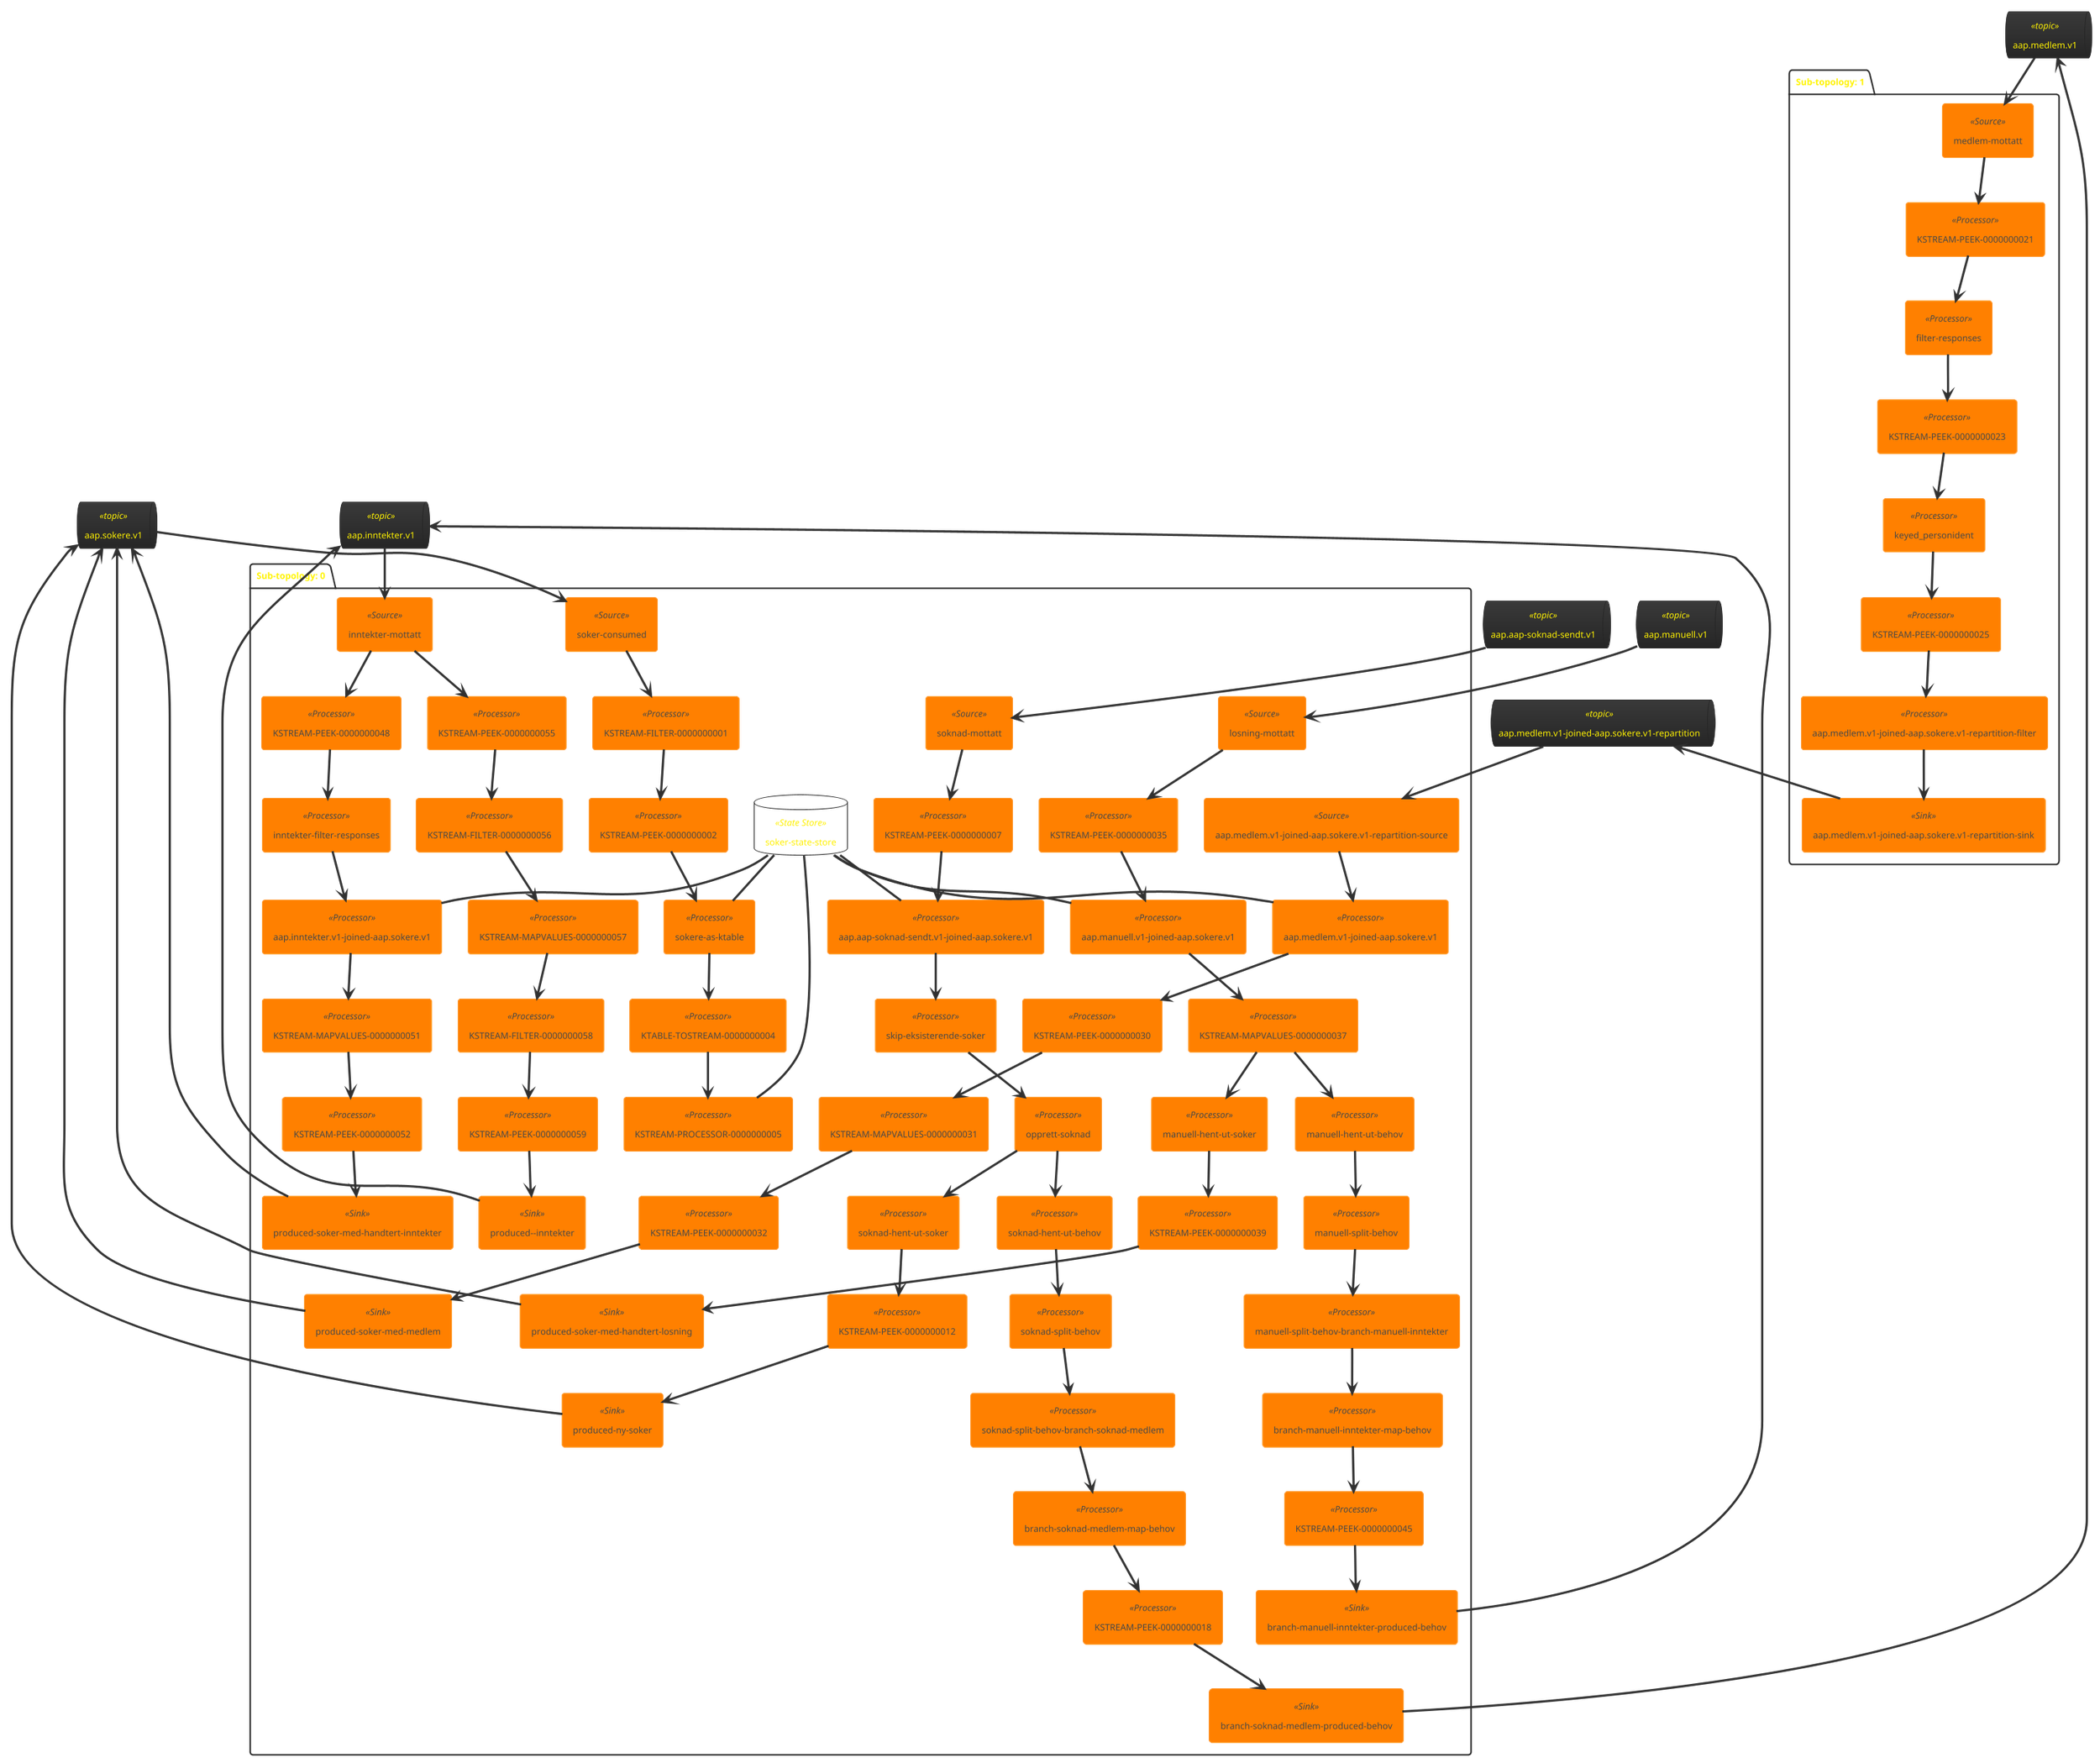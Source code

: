 @startuml
!theme black-knight
queue "aap.inntekter.v1" <<topic>> as aap_inntekter_v1
queue "aap.medlem.v1" <<topic>> as aap_medlem_v1
queue "aap.sokere.v1" <<topic>> as aap_sokere_v1
queue "aap.aap-soknad-sendt.v1" <<topic>> as aap_aap_soknad_sendt_v1
queue "aap.manuell.v1" <<topic>> as aap_manuell_v1
queue "aap.medlem.v1-joined-aap.sokere.v1-repartition" <<topic>> as aap_medlem_v1_joined_aap_sokere_v1_repartition
package "Sub-topology: 0" {
	database "soker-state-store" <<State Store>> as soker_state_store
	agent "soknad-mottatt" <<Source>> as soknad_mottatt
	agent "KSTREAM-PEEK-0000000007" <<Processor>> as KSTREAM_PEEK_0000000007
	agent "inntekter-mottatt" <<Source>> as inntekter_mottatt
	agent "losning-mottatt" <<Source>> as losning_mottatt
	agent "KSTREAM-PEEK-0000000035" <<Processor>> as KSTREAM_PEEK_0000000035
	agent "aap.aap-soknad-sendt.v1-joined-aap.sokere.v1" <<Processor>> as aap_aap_soknad_sendt_v1_joined_aap_sokere_v1
	agent "aap.manuell.v1-joined-aap.sokere.v1" <<Processor>> as aap_manuell_v1_joined_aap_sokere_v1
	agent "skip-eksisterende-soker" <<Processor>> as skip_eksisterende_soker
	agent "KSTREAM-MAPVALUES-0000000037" <<Processor>> as KSTREAM_MAPVALUES_0000000037
	agent "opprett-soknad" <<Processor>> as opprett_soknad
	agent "KSTREAM-PEEK-0000000048" <<Processor>> as KSTREAM_PEEK_0000000048
	agent "KSTREAM-PEEK-0000000055" <<Processor>> as KSTREAM_PEEK_0000000055
	agent "aap.medlem.v1-joined-aap.sokere.v1-repartition-source" <<Source>> as aap_medlem_v1_joined_aap_sokere_v1_repartition_source
	agent "manuell-hent-ut-behov" <<Processor>> as manuell_hent_ut_behov
	agent "soker-consumed" <<Source>> as soker_consumed
	agent "soknad-hent-ut-behov" <<Processor>> as soknad_hent_ut_behov
	agent "KSTREAM-FILTER-0000000001" <<Processor>> as KSTREAM_FILTER_0000000001
	agent "KSTREAM-FILTER-0000000056" <<Processor>> as KSTREAM_FILTER_0000000056
	agent "aap.medlem.v1-joined-aap.sokere.v1" <<Processor>> as aap_medlem_v1_joined_aap_sokere_v1
	agent "inntekter-filter-responses" <<Processor>> as inntekter_filter_responses
	agent "manuell-split-behov" <<Processor>> as manuell_split_behov
	agent "soknad-split-behov" <<Processor>> as soknad_split_behov
	agent "KSTREAM-MAPVALUES-0000000057" <<Processor>> as KSTREAM_MAPVALUES_0000000057
	agent "KSTREAM-PEEK-0000000002" <<Processor>> as KSTREAM_PEEK_0000000002
	agent "KSTREAM-PEEK-0000000030" <<Processor>> as KSTREAM_PEEK_0000000030
	agent "aap.inntekter.v1-joined-aap.sokere.v1" <<Processor>> as aap_inntekter_v1_joined_aap_sokere_v1
	agent "manuell-split-behov-branch-manuell-inntekter" <<Processor>> as manuell_split_behov_branch_manuell_inntekter
	agent "soknad-split-behov-branch-soknad-medlem" <<Processor>> as soknad_split_behov_branch_soknad_medlem
	agent "KSTREAM-FILTER-0000000058" <<Processor>> as KSTREAM_FILTER_0000000058
	agent "KSTREAM-MAPVALUES-0000000031" <<Processor>> as KSTREAM_MAPVALUES_0000000031
	agent "KSTREAM-MAPVALUES-0000000051" <<Processor>> as KSTREAM_MAPVALUES_0000000051
	agent "branch-manuell-inntekter-map-behov" <<Processor>> as branch_manuell_inntekter_map_behov
	agent "branch-soknad-medlem-map-behov" <<Processor>> as branch_soknad_medlem_map_behov
	agent "manuell-hent-ut-soker" <<Processor>> as manuell_hent_ut_soker
	agent "sokere-as-ktable" <<Processor>> as sokere_as_ktable
	agent "soknad-hent-ut-soker" <<Processor>> as soknad_hent_ut_soker
	agent "KSTREAM-PEEK-0000000012" <<Processor>> as KSTREAM_PEEK_0000000012
	agent "KSTREAM-PEEK-0000000018" <<Processor>> as KSTREAM_PEEK_0000000018
	agent "KSTREAM-PEEK-0000000032" <<Processor>> as KSTREAM_PEEK_0000000032
	agent "KSTREAM-PEEK-0000000039" <<Processor>> as KSTREAM_PEEK_0000000039
	agent "KSTREAM-PEEK-0000000045" <<Processor>> as KSTREAM_PEEK_0000000045
	agent "KSTREAM-PEEK-0000000052" <<Processor>> as KSTREAM_PEEK_0000000052
	agent "KSTREAM-PEEK-0000000059" <<Processor>> as KSTREAM_PEEK_0000000059
	agent "KTABLE-TOSTREAM-0000000004" <<Processor>> as KTABLE_TOSTREAM_0000000004
	agent "KSTREAM-PROCESSOR-0000000005" <<Processor>> as KSTREAM_PROCESSOR_0000000005
	agent "branch-manuell-inntekter-produced-behov" <<Sink>> as branch_manuell_inntekter_produced_behov
	agent "branch-soknad-medlem-produced-behov" <<Sink>> as branch_soknad_medlem_produced_behov
	agent "produced--inntekter" <<Sink>> as produced__inntekter
	agent "produced-ny-soker" <<Sink>> as produced_ny_soker
	agent "produced-soker-med-handtert-inntekter" <<Sink>> as produced_soker_med_handtert_inntekter
	agent "produced-soker-med-handtert-losning" <<Sink>> as produced_soker_med_handtert_losning
	agent "produced-soker-med-medlem" <<Sink>> as produced_soker_med_medlem
	aap_aap_soknad_sendt_v1 --> soknad_mottatt
	aap_inntekter_v1 --> inntekter_mottatt
	aap_manuell_v1 --> losning_mottatt
	soker_state_store -- aap_aap_soknad_sendt_v1_joined_aap_sokere_v1
	soker_state_store -- aap_manuell_v1_joined_aap_sokere_v1
	aap_medlem_v1_joined_aap_sokere_v1_repartition --> aap_medlem_v1_joined_aap_sokere_v1_repartition_source
	aap_sokere_v1 --> soker_consumed
	soker_state_store -- aap_medlem_v1_joined_aap_sokere_v1
	soker_state_store -- aap_inntekter_v1_joined_aap_sokere_v1
	soker_state_store -- sokere_as_ktable
	soker_state_store -- KSTREAM_PROCESSOR_0000000005
	aap_inntekter_v1 <-- branch_manuell_inntekter_produced_behov
	aap_medlem_v1 <-- branch_soknad_medlem_produced_behov
	aap_inntekter_v1 <-- produced__inntekter
	aap_sokere_v1 <-- produced_ny_soker
	aap_sokere_v1 <-- produced_soker_med_handtert_inntekter
	aap_sokere_v1 <-- produced_soker_med_handtert_losning
	aap_sokere_v1 <-- produced_soker_med_medlem
	soknad_mottatt --> KSTREAM_PEEK_0000000007
	KSTREAM_PEEK_0000000007 --> aap_aap_soknad_sendt_v1_joined_aap_sokere_v1
	inntekter_mottatt --> KSTREAM_PEEK_0000000055
	inntekter_mottatt --> KSTREAM_PEEK_0000000048
	losning_mottatt --> KSTREAM_PEEK_0000000035
	KSTREAM_PEEK_0000000035 --> aap_manuell_v1_joined_aap_sokere_v1
	aap_aap_soknad_sendt_v1_joined_aap_sokere_v1 --> skip_eksisterende_soker
	aap_manuell_v1_joined_aap_sokere_v1 --> KSTREAM_MAPVALUES_0000000037
	skip_eksisterende_soker --> opprett_soknad
	KSTREAM_MAPVALUES_0000000037 --> manuell_hent_ut_behov
	KSTREAM_MAPVALUES_0000000037 --> manuell_hent_ut_soker
	opprett_soknad --> soknad_hent_ut_behov
	opprett_soknad --> soknad_hent_ut_soker
	KSTREAM_PEEK_0000000048 --> inntekter_filter_responses
	KSTREAM_PEEK_0000000055 --> KSTREAM_FILTER_0000000056
	aap_medlem_v1_joined_aap_sokere_v1_repartition_source --> aap_medlem_v1_joined_aap_sokere_v1
	manuell_hent_ut_behov --> manuell_split_behov
	soker_consumed --> KSTREAM_FILTER_0000000001
	soknad_hent_ut_behov --> soknad_split_behov
	KSTREAM_FILTER_0000000001 --> KSTREAM_PEEK_0000000002
	KSTREAM_FILTER_0000000056 --> KSTREAM_MAPVALUES_0000000057
	aap_medlem_v1_joined_aap_sokere_v1 --> KSTREAM_PEEK_0000000030
	inntekter_filter_responses --> aap_inntekter_v1_joined_aap_sokere_v1
	manuell_split_behov --> manuell_split_behov_branch_manuell_inntekter
	soknad_split_behov --> soknad_split_behov_branch_soknad_medlem
	KSTREAM_MAPVALUES_0000000057 --> KSTREAM_FILTER_0000000058
	KSTREAM_PEEK_0000000002 --> sokere_as_ktable
	KSTREAM_PEEK_0000000030 --> KSTREAM_MAPVALUES_0000000031
	aap_inntekter_v1_joined_aap_sokere_v1 --> KSTREAM_MAPVALUES_0000000051
	manuell_split_behov_branch_manuell_inntekter --> branch_manuell_inntekter_map_behov
	soknad_split_behov_branch_soknad_medlem --> branch_soknad_medlem_map_behov
	KSTREAM_FILTER_0000000058 --> KSTREAM_PEEK_0000000059
	KSTREAM_MAPVALUES_0000000031 --> KSTREAM_PEEK_0000000032
	KSTREAM_MAPVALUES_0000000051 --> KSTREAM_PEEK_0000000052
	branch_manuell_inntekter_map_behov --> KSTREAM_PEEK_0000000045
	branch_soknad_medlem_map_behov --> KSTREAM_PEEK_0000000018
	manuell_hent_ut_soker --> KSTREAM_PEEK_0000000039
	sokere_as_ktable --> KTABLE_TOSTREAM_0000000004
	soknad_hent_ut_soker --> KSTREAM_PEEK_0000000012
	KSTREAM_PEEK_0000000012 --> produced_ny_soker
	KSTREAM_PEEK_0000000018 --> branch_soknad_medlem_produced_behov
	KSTREAM_PEEK_0000000032 --> produced_soker_med_medlem
	KSTREAM_PEEK_0000000039 --> produced_soker_med_handtert_losning
	KSTREAM_PEEK_0000000045 --> branch_manuell_inntekter_produced_behov
	KSTREAM_PEEK_0000000052 --> produced_soker_med_handtert_inntekter
	KSTREAM_PEEK_0000000059 --> produced__inntekter
	KTABLE_TOSTREAM_0000000004 --> KSTREAM_PROCESSOR_0000000005
}
package "Sub-topology: 1" {
	agent "medlem-mottatt" <<Source>> as medlem_mottatt
	agent "KSTREAM-PEEK-0000000021" <<Processor>> as KSTREAM_PEEK_0000000021
	agent "filter-responses" <<Processor>> as filter_responses
	agent "KSTREAM-PEEK-0000000023" <<Processor>> as KSTREAM_PEEK_0000000023
	agent "keyed_personident" <<Processor>> as keyed_personident
	agent "KSTREAM-PEEK-0000000025" <<Processor>> as KSTREAM_PEEK_0000000025
	agent "aap.medlem.v1-joined-aap.sokere.v1-repartition-filter" <<Processor>> as aap_medlem_v1_joined_aap_sokere_v1_repartition_filter
	agent "aap.medlem.v1-joined-aap.sokere.v1-repartition-sink" <<Sink>> as aap_medlem_v1_joined_aap_sokere_v1_repartition_sink
	aap_medlem_v1 --> medlem_mottatt
	aap_medlem_v1_joined_aap_sokere_v1_repartition <-- aap_medlem_v1_joined_aap_sokere_v1_repartition_sink
	medlem_mottatt --> KSTREAM_PEEK_0000000021
	KSTREAM_PEEK_0000000021 --> filter_responses
	filter_responses --> KSTREAM_PEEK_0000000023
	KSTREAM_PEEK_0000000023 --> keyed_personident
	keyed_personident --> KSTREAM_PEEK_0000000025
	KSTREAM_PEEK_0000000025 --> aap_medlem_v1_joined_aap_sokere_v1_repartition_filter
	aap_medlem_v1_joined_aap_sokere_v1_repartition_filter --> aap_medlem_v1_joined_aap_sokere_v1_repartition_sink
}
@enduml